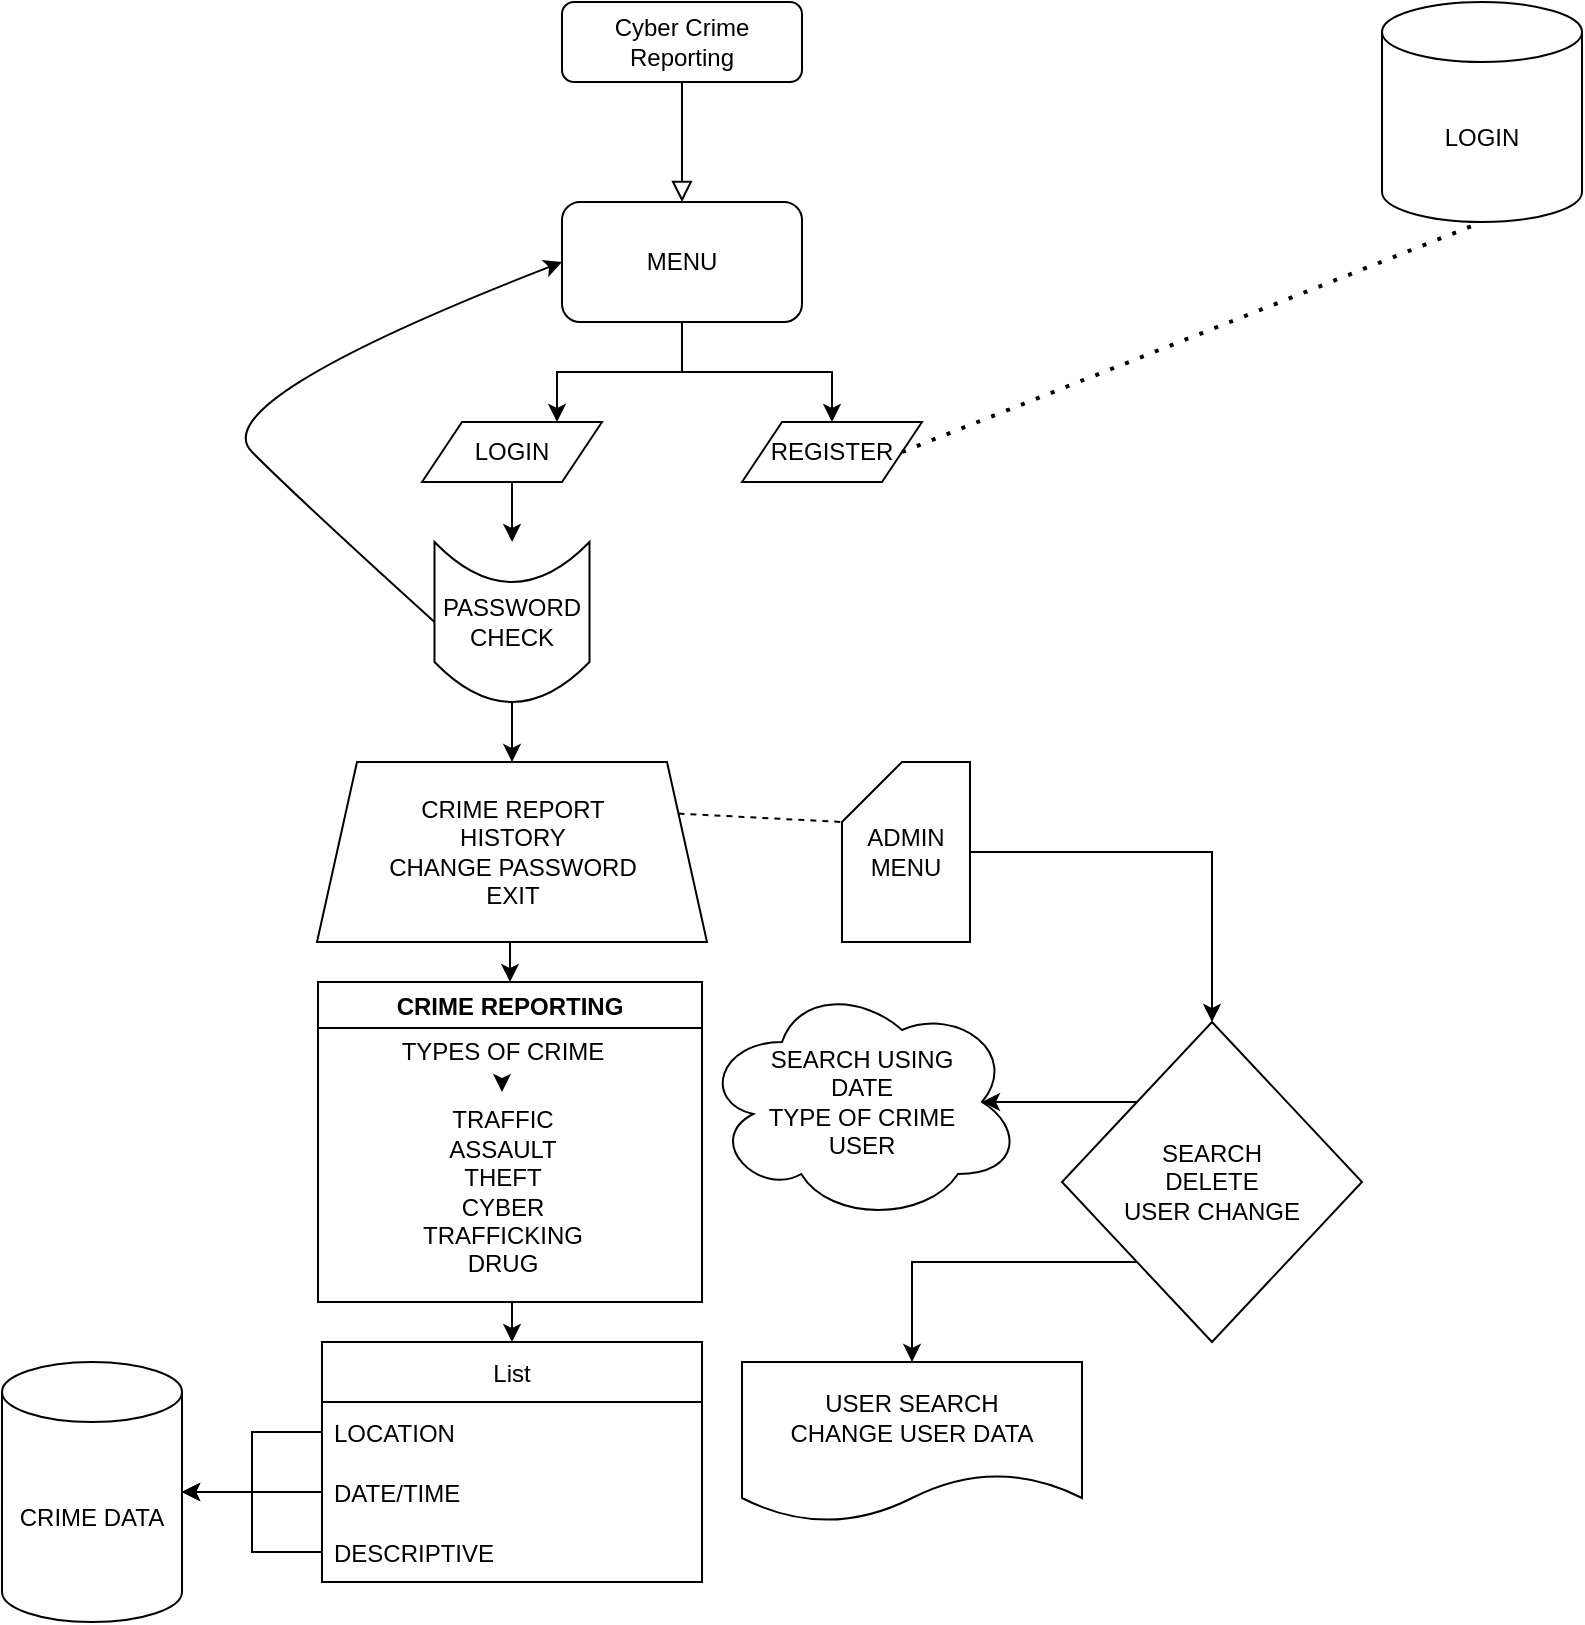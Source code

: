 <mxfile version="20.4.1" type="device"><diagram id="C5RBs43oDa-KdzZeNtuy" name="Page-1"><mxGraphModel dx="907" dy="507" grid="1" gridSize="10" guides="1" tooltips="1" connect="1" arrows="1" fold="1" page="1" pageScale="1" pageWidth="827" pageHeight="1169" math="0" shadow="0"><root><mxCell id="WIyWlLk6GJQsqaUBKTNV-0"/><mxCell id="WIyWlLk6GJQsqaUBKTNV-1" parent="WIyWlLk6GJQsqaUBKTNV-0"/><mxCell id="WIyWlLk6GJQsqaUBKTNV-2" value="" style="rounded=0;html=1;jettySize=auto;orthogonalLoop=1;fontSize=11;endArrow=block;endFill=0;endSize=8;strokeWidth=1;shadow=0;labelBackgroundColor=none;edgeStyle=orthogonalEdgeStyle;" parent="WIyWlLk6GJQsqaUBKTNV-1" source="WIyWlLk6GJQsqaUBKTNV-3" edge="1"><mxGeometry relative="1" as="geometry"><mxPoint x="360" y="160" as="targetPoint"/><Array as="points"><mxPoint x="360" y="160"/></Array></mxGeometry></mxCell><mxCell id="WIyWlLk6GJQsqaUBKTNV-3" value="Cyber Crime Reporting" style="rounded=1;whiteSpace=wrap;html=1;fontSize=12;glass=0;strokeWidth=1;shadow=0;" parent="WIyWlLk6GJQsqaUBKTNV-1" vertex="1"><mxGeometry x="300" y="60" width="120" height="40" as="geometry"/></mxCell><mxCell id="7C3JyjMhSO-SlILHZxfE-5" style="edgeStyle=orthogonalEdgeStyle;rounded=0;orthogonalLoop=1;jettySize=auto;html=1;exitX=0.5;exitY=1;exitDx=0;exitDy=0;entryX=0.75;entryY=0;entryDx=0;entryDy=0;" edge="1" parent="WIyWlLk6GJQsqaUBKTNV-1" source="7C3JyjMhSO-SlILHZxfE-0" target="7C3JyjMhSO-SlILHZxfE-3"><mxGeometry relative="1" as="geometry"/></mxCell><mxCell id="7C3JyjMhSO-SlILHZxfE-6" style="edgeStyle=orthogonalEdgeStyle;rounded=0;orthogonalLoop=1;jettySize=auto;html=1;exitX=0.5;exitY=1;exitDx=0;exitDy=0;entryX=0.5;entryY=0;entryDx=0;entryDy=0;" edge="1" parent="WIyWlLk6GJQsqaUBKTNV-1" source="7C3JyjMhSO-SlILHZxfE-0" target="7C3JyjMhSO-SlILHZxfE-4"><mxGeometry relative="1" as="geometry"/></mxCell><mxCell id="7C3JyjMhSO-SlILHZxfE-0" value="MENU" style="rounded=1;whiteSpace=wrap;html=1;" vertex="1" parent="WIyWlLk6GJQsqaUBKTNV-1"><mxGeometry x="300" y="160" width="120" height="60" as="geometry"/></mxCell><mxCell id="7C3JyjMhSO-SlILHZxfE-2" value="LOGIN" style="shape=cylinder3;whiteSpace=wrap;html=1;boundedLbl=1;backgroundOutline=1;size=15;" vertex="1" parent="WIyWlLk6GJQsqaUBKTNV-1"><mxGeometry x="710" y="60" width="100" height="110" as="geometry"/></mxCell><mxCell id="7C3JyjMhSO-SlILHZxfE-15" style="edgeStyle=orthogonalEdgeStyle;rounded=0;orthogonalLoop=1;jettySize=auto;html=1;exitX=0.5;exitY=1;exitDx=0;exitDy=0;" edge="1" parent="WIyWlLk6GJQsqaUBKTNV-1" source="7C3JyjMhSO-SlILHZxfE-3" target="7C3JyjMhSO-SlILHZxfE-14"><mxGeometry relative="1" as="geometry"/></mxCell><mxCell id="7C3JyjMhSO-SlILHZxfE-3" value="LOGIN" style="shape=parallelogram;perimeter=parallelogramPerimeter;whiteSpace=wrap;html=1;fixedSize=1;" vertex="1" parent="WIyWlLk6GJQsqaUBKTNV-1"><mxGeometry x="230" y="270" width="90" height="30" as="geometry"/></mxCell><mxCell id="7C3JyjMhSO-SlILHZxfE-4" value="REGISTER" style="shape=parallelogram;perimeter=parallelogramPerimeter;whiteSpace=wrap;html=1;fixedSize=1;" vertex="1" parent="WIyWlLk6GJQsqaUBKTNV-1"><mxGeometry x="390" y="270" width="90" height="30" as="geometry"/></mxCell><mxCell id="7C3JyjMhSO-SlILHZxfE-8" value="" style="endArrow=none;dashed=1;html=1;dashPattern=1 3;strokeWidth=2;rounded=0;exitX=1;exitY=0.5;exitDx=0;exitDy=0;entryX=0.5;entryY=1;entryDx=0;entryDy=0;entryPerimeter=0;" edge="1" parent="WIyWlLk6GJQsqaUBKTNV-1" source="7C3JyjMhSO-SlILHZxfE-4" target="7C3JyjMhSO-SlILHZxfE-2"><mxGeometry width="50" height="50" relative="1" as="geometry"><mxPoint x="720" y="230" as="sourcePoint"/><mxPoint x="770" y="180" as="targetPoint"/></mxGeometry></mxCell><mxCell id="7C3JyjMhSO-SlILHZxfE-21" style="edgeStyle=orthogonalEdgeStyle;rounded=0;orthogonalLoop=1;jettySize=auto;html=1;exitX=0;exitY=0.5;exitDx=0;exitDy=0;entryX=0.5;entryY=0;entryDx=0;entryDy=0;" edge="1" parent="WIyWlLk6GJQsqaUBKTNV-1" source="7C3JyjMhSO-SlILHZxfE-14" target="7C3JyjMhSO-SlILHZxfE-18"><mxGeometry relative="1" as="geometry"/></mxCell><mxCell id="7C3JyjMhSO-SlILHZxfE-14" value="PASSWORD CHECK" style="shape=dataStorage;whiteSpace=wrap;html=1;fixedSize=1;direction=north;" vertex="1" parent="WIyWlLk6GJQsqaUBKTNV-1"><mxGeometry x="236.25" y="330" width="77.5" height="80" as="geometry"/></mxCell><mxCell id="7C3JyjMhSO-SlILHZxfE-17" value="" style="curved=1;endArrow=classic;html=1;rounded=0;entryX=0;entryY=0.5;entryDx=0;entryDy=0;exitX=0.5;exitY=0;exitDx=0;exitDy=0;" edge="1" parent="WIyWlLk6GJQsqaUBKTNV-1" source="7C3JyjMhSO-SlILHZxfE-14" target="7C3JyjMhSO-SlILHZxfE-0"><mxGeometry width="50" height="50" relative="1" as="geometry"><mxPoint x="120" y="310" as="sourcePoint"/><mxPoint x="170" y="260" as="targetPoint"/><Array as="points"><mxPoint x="170" y="310"/><mxPoint x="120" y="260"/></Array></mxGeometry></mxCell><mxCell id="7C3JyjMhSO-SlILHZxfE-34" style="edgeStyle=orthogonalEdgeStyle;rounded=0;orthogonalLoop=1;jettySize=auto;html=1;exitX=0.5;exitY=1;exitDx=0;exitDy=0;entryX=0.5;entryY=0;entryDx=0;entryDy=0;" edge="1" parent="WIyWlLk6GJQsqaUBKTNV-1" source="7C3JyjMhSO-SlILHZxfE-18" target="7C3JyjMhSO-SlILHZxfE-24"><mxGeometry relative="1" as="geometry"/></mxCell><mxCell id="7C3JyjMhSO-SlILHZxfE-18" value="CRIME REPORT&lt;br&gt;HISTORY&lt;br&gt;CHANGE PASSWORD&lt;br&gt;EXIT" style="shape=trapezoid;perimeter=trapezoidPerimeter;whiteSpace=wrap;html=1;fixedSize=1;" vertex="1" parent="WIyWlLk6GJQsqaUBKTNV-1"><mxGeometry x="177.5" y="440" width="195" height="90" as="geometry"/></mxCell><mxCell id="7C3JyjMhSO-SlILHZxfE-41" style="edgeStyle=orthogonalEdgeStyle;rounded=0;orthogonalLoop=1;jettySize=auto;html=1;exitX=1;exitY=0.5;exitDx=0;exitDy=0;exitPerimeter=0;entryX=0.5;entryY=0;entryDx=0;entryDy=0;" edge="1" parent="WIyWlLk6GJQsqaUBKTNV-1" source="7C3JyjMhSO-SlILHZxfE-19" target="7C3JyjMhSO-SlILHZxfE-35"><mxGeometry relative="1" as="geometry"/></mxCell><mxCell id="7C3JyjMhSO-SlILHZxfE-19" value="ADMIN&lt;br&gt;MENU" style="shape=card;whiteSpace=wrap;html=1;" vertex="1" parent="WIyWlLk6GJQsqaUBKTNV-1"><mxGeometry x="440" y="440" width="64" height="90" as="geometry"/></mxCell><mxCell id="7C3JyjMhSO-SlILHZxfE-20" value="" style="endArrow=none;dashed=1;html=1;rounded=0;entryX=0;entryY=0;entryDx=0;entryDy=30;entryPerimeter=0;exitX=1;exitY=0.25;exitDx=0;exitDy=0;" edge="1" parent="WIyWlLk6GJQsqaUBKTNV-1" source="7C3JyjMhSO-SlILHZxfE-18" target="7C3JyjMhSO-SlILHZxfE-19"><mxGeometry width="50" height="50" relative="1" as="geometry"><mxPoint x="360" y="440" as="sourcePoint"/><mxPoint x="410" y="390" as="targetPoint"/></mxGeometry></mxCell><mxCell id="7C3JyjMhSO-SlILHZxfE-33" style="edgeStyle=orthogonalEdgeStyle;rounded=0;orthogonalLoop=1;jettySize=auto;html=1;exitX=0.5;exitY=1;exitDx=0;exitDy=0;entryX=0.5;entryY=0;entryDx=0;entryDy=0;" edge="1" parent="WIyWlLk6GJQsqaUBKTNV-1" source="7C3JyjMhSO-SlILHZxfE-24" target="7C3JyjMhSO-SlILHZxfE-28"><mxGeometry relative="1" as="geometry"/></mxCell><mxCell id="7C3JyjMhSO-SlILHZxfE-24" value="CRIME REPORTING" style="swimlane;" vertex="1" parent="WIyWlLk6GJQsqaUBKTNV-1"><mxGeometry x="178" y="550" width="192" height="160" as="geometry"/></mxCell><mxCell id="7C3JyjMhSO-SlILHZxfE-25" value="TYPES OF CRIME" style="text;html=1;align=center;verticalAlign=middle;resizable=0;points=[];autosize=1;strokeColor=none;fillColor=none;" vertex="1" parent="7C3JyjMhSO-SlILHZxfE-24"><mxGeometry x="32" y="20" width="120" height="30" as="geometry"/></mxCell><mxCell id="7C3JyjMhSO-SlILHZxfE-27" value="TRAFFIC&lt;br&gt;ASSAULT&lt;br&gt;THEFT&lt;br&gt;CYBER&lt;br&gt;TRAFFICKING&lt;br&gt;DRUG" style="text;html=1;align=center;verticalAlign=middle;resizable=0;points=[];autosize=1;strokeColor=none;fillColor=none;" vertex="1" parent="7C3JyjMhSO-SlILHZxfE-24"><mxGeometry x="42" y="55" width="100" height="100" as="geometry"/></mxCell><mxCell id="7C3JyjMhSO-SlILHZxfE-26" value="" style="endArrow=classic;html=1;rounded=0;" edge="1" parent="7C3JyjMhSO-SlILHZxfE-24" source="7C3JyjMhSO-SlILHZxfE-25" target="7C3JyjMhSO-SlILHZxfE-27"><mxGeometry width="50" height="50" relative="1" as="geometry"><mxPoint x="182" y="40" as="sourcePoint"/><mxPoint x="91" y="70" as="targetPoint"/></mxGeometry></mxCell><mxCell id="7C3JyjMhSO-SlILHZxfE-32" style="edgeStyle=orthogonalEdgeStyle;rounded=0;orthogonalLoop=1;jettySize=auto;html=1;exitX=0.5;exitY=0;exitDx=0;exitDy=0;" edge="1" parent="WIyWlLk6GJQsqaUBKTNV-1" source="7C3JyjMhSO-SlILHZxfE-28"><mxGeometry relative="1" as="geometry"><mxPoint x="275.333" y="729.556" as="targetPoint"/></mxGeometry></mxCell><mxCell id="7C3JyjMhSO-SlILHZxfE-28" value="List" style="swimlane;fontStyle=0;childLayout=stackLayout;horizontal=1;startSize=30;horizontalStack=0;resizeParent=1;resizeParentMax=0;resizeLast=0;collapsible=1;marginBottom=0;" vertex="1" parent="WIyWlLk6GJQsqaUBKTNV-1"><mxGeometry x="180" y="730" width="190" height="120" as="geometry"/></mxCell><mxCell id="7C3JyjMhSO-SlILHZxfE-29" value="LOCATION" style="text;strokeColor=none;fillColor=none;align=left;verticalAlign=middle;spacingLeft=4;spacingRight=4;overflow=hidden;points=[[0,0.5],[1,0.5]];portConstraint=eastwest;rotatable=0;" vertex="1" parent="7C3JyjMhSO-SlILHZxfE-28"><mxGeometry y="30" width="190" height="30" as="geometry"/></mxCell><mxCell id="7C3JyjMhSO-SlILHZxfE-30" value="DATE/TIME" style="text;strokeColor=none;fillColor=none;align=left;verticalAlign=middle;spacingLeft=4;spacingRight=4;overflow=hidden;points=[[0,0.5],[1,0.5]];portConstraint=eastwest;rotatable=0;" vertex="1" parent="7C3JyjMhSO-SlILHZxfE-28"><mxGeometry y="60" width="190" height="30" as="geometry"/></mxCell><mxCell id="7C3JyjMhSO-SlILHZxfE-31" value="DESCRIPTIVE" style="text;strokeColor=none;fillColor=none;align=left;verticalAlign=middle;spacingLeft=4;spacingRight=4;overflow=hidden;points=[[0,0.5],[1,0.5]];portConstraint=eastwest;rotatable=0;" vertex="1" parent="7C3JyjMhSO-SlILHZxfE-28"><mxGeometry y="90" width="190" height="30" as="geometry"/></mxCell><mxCell id="7C3JyjMhSO-SlILHZxfE-43" style="edgeStyle=orthogonalEdgeStyle;rounded=0;orthogonalLoop=1;jettySize=auto;html=1;exitX=0;exitY=0;exitDx=0;exitDy=0;entryX=0.875;entryY=0.5;entryDx=0;entryDy=0;entryPerimeter=0;" edge="1" parent="WIyWlLk6GJQsqaUBKTNV-1" source="7C3JyjMhSO-SlILHZxfE-35" target="7C3JyjMhSO-SlILHZxfE-42"><mxGeometry relative="1" as="geometry"/></mxCell><mxCell id="7C3JyjMhSO-SlILHZxfE-47" style="edgeStyle=orthogonalEdgeStyle;rounded=0;orthogonalLoop=1;jettySize=auto;html=1;exitX=0;exitY=1;exitDx=0;exitDy=0;entryX=0.5;entryY=0;entryDx=0;entryDy=0;" edge="1" parent="WIyWlLk6GJQsqaUBKTNV-1" source="7C3JyjMhSO-SlILHZxfE-35" target="7C3JyjMhSO-SlILHZxfE-46"><mxGeometry relative="1" as="geometry"><Array as="points"><mxPoint x="475" y="690"/></Array></mxGeometry></mxCell><mxCell id="7C3JyjMhSO-SlILHZxfE-35" value="SEARCH&lt;br&gt;DELETE&lt;br&gt;USER CHANGE" style="rhombus;whiteSpace=wrap;html=1;" vertex="1" parent="WIyWlLk6GJQsqaUBKTNV-1"><mxGeometry x="550" y="570" width="150" height="160" as="geometry"/></mxCell><mxCell id="7C3JyjMhSO-SlILHZxfE-36" value="CRIME DATA" style="shape=cylinder3;whiteSpace=wrap;html=1;boundedLbl=1;backgroundOutline=1;size=15;" vertex="1" parent="WIyWlLk6GJQsqaUBKTNV-1"><mxGeometry x="20" y="740" width="90" height="130" as="geometry"/></mxCell><mxCell id="7C3JyjMhSO-SlILHZxfE-37" style="edgeStyle=orthogonalEdgeStyle;rounded=0;orthogonalLoop=1;jettySize=auto;html=1;exitX=0;exitY=0.5;exitDx=0;exitDy=0;entryX=1;entryY=0.5;entryDx=0;entryDy=0;entryPerimeter=0;" edge="1" parent="WIyWlLk6GJQsqaUBKTNV-1" source="7C3JyjMhSO-SlILHZxfE-29" target="7C3JyjMhSO-SlILHZxfE-36"><mxGeometry relative="1" as="geometry"/></mxCell><mxCell id="7C3JyjMhSO-SlILHZxfE-39" style="edgeStyle=orthogonalEdgeStyle;rounded=0;orthogonalLoop=1;jettySize=auto;html=1;exitX=0;exitY=0.5;exitDx=0;exitDy=0;entryX=1;entryY=0.5;entryDx=0;entryDy=0;entryPerimeter=0;" edge="1" parent="WIyWlLk6GJQsqaUBKTNV-1" source="7C3JyjMhSO-SlILHZxfE-30" target="7C3JyjMhSO-SlILHZxfE-36"><mxGeometry relative="1" as="geometry"/></mxCell><mxCell id="7C3JyjMhSO-SlILHZxfE-40" style="edgeStyle=orthogonalEdgeStyle;rounded=0;orthogonalLoop=1;jettySize=auto;html=1;exitX=0;exitY=0.5;exitDx=0;exitDy=0;entryX=1;entryY=0.5;entryDx=0;entryDy=0;entryPerimeter=0;" edge="1" parent="WIyWlLk6GJQsqaUBKTNV-1" source="7C3JyjMhSO-SlILHZxfE-31" target="7C3JyjMhSO-SlILHZxfE-36"><mxGeometry relative="1" as="geometry"/></mxCell><mxCell id="7C3JyjMhSO-SlILHZxfE-42" value="SEARCH USING&lt;br&gt;DATE&lt;br&gt;TYPE OF CRIME&lt;br&gt;USER" style="ellipse;shape=cloud;whiteSpace=wrap;html=1;" vertex="1" parent="WIyWlLk6GJQsqaUBKTNV-1"><mxGeometry x="370" y="550" width="160" height="120" as="geometry"/></mxCell><mxCell id="7C3JyjMhSO-SlILHZxfE-46" value="USER SEARCH&lt;br&gt;CHANGE USER DATA" style="shape=document;whiteSpace=wrap;html=1;boundedLbl=1;" vertex="1" parent="WIyWlLk6GJQsqaUBKTNV-1"><mxGeometry x="390" y="740" width="170" height="80" as="geometry"/></mxCell></root></mxGraphModel></diagram></mxfile>